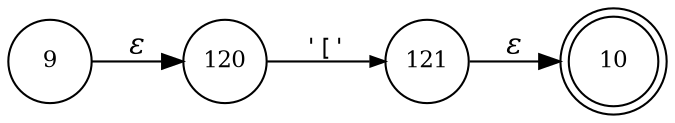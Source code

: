 digraph ATN {
rankdir=LR;
s10[fontsize=11, label="10", shape=doublecircle, fixedsize=true, width=.6];
s9[fontsize=11,label="9", shape=circle, fixedsize=true, width=.55, peripheries=1];
s121[fontsize=11,label="121", shape=circle, fixedsize=true, width=.55, peripheries=1];
s120[fontsize=11,label="120", shape=circle, fixedsize=true, width=.55, peripheries=1];
s9 -> s120 [fontname="Times-Italic", label="&epsilon;"];
s120 -> s121 [fontsize=11, fontname="Courier", arrowsize=.7, label = "'['", arrowhead = normal];
s121 -> s10 [fontname="Times-Italic", label="&epsilon;"];
}